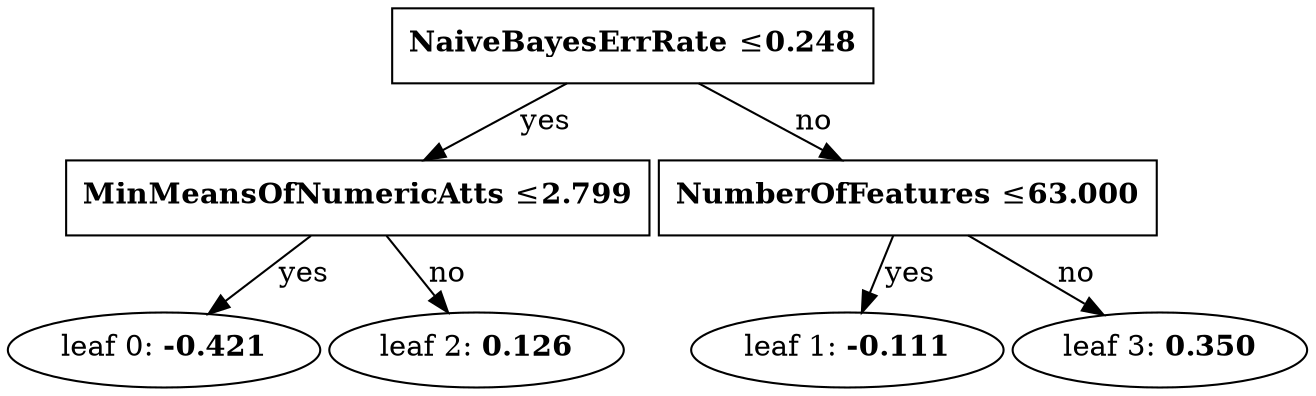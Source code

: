 digraph Tree31 {
	graph [nodesep=0.05 rankdir=TB ranksep=0.3]
	split0 [label=<<B>NaiveBayesErrRate</B> &#8804;<B>0.248</B>> fillcolor=white shape=rectangle style=""]
	split1 [label=<<B>MinMeansOfNumericAtts</B> &#8804;<B>2.799</B>> fillcolor=white shape=rectangle style=""]
	leaf0 [label=<leaf 0: <B>-0.421</B>>]
	split1 -> leaf0 [label=yes]
	leaf2 [label=<leaf 2: <B>0.126</B>>]
	split1 -> leaf2 [label=no]
	split0 -> split1 [label=yes]
	split2 [label=<<B>NumberOfFeatures</B> &#8804;<B>63.000</B>> fillcolor=white shape=rectangle style=""]
	leaf1 [label=<leaf 1: <B>-0.111</B>>]
	split2 -> leaf1 [label=yes]
	leaf3 [label=<leaf 3: <B>0.350</B>>]
	split2 -> leaf3 [label=no]
	split0 -> split2 [label=no]
}
